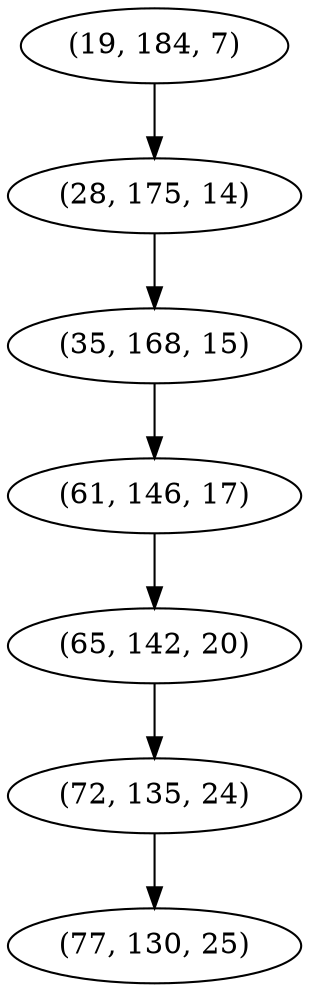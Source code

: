 digraph tree {
    "(19, 184, 7)";
    "(28, 175, 14)";
    "(35, 168, 15)";
    "(61, 146, 17)";
    "(65, 142, 20)";
    "(72, 135, 24)";
    "(77, 130, 25)";
    "(19, 184, 7)" -> "(28, 175, 14)";
    "(28, 175, 14)" -> "(35, 168, 15)";
    "(35, 168, 15)" -> "(61, 146, 17)";
    "(61, 146, 17)" -> "(65, 142, 20)";
    "(65, 142, 20)" -> "(72, 135, 24)";
    "(72, 135, 24)" -> "(77, 130, 25)";
}
